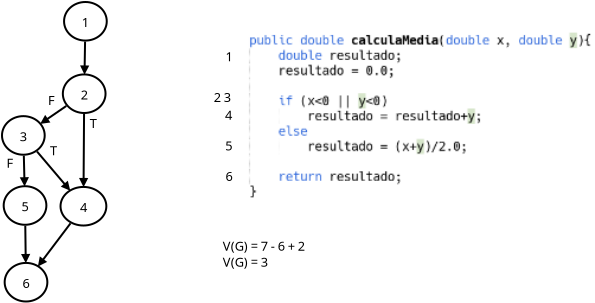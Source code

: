 <?xml version="1.0" encoding="UTF-8"?>
<dia:diagram xmlns:dia="http://www.lysator.liu.se/~alla/dia/">
  <dia:layer name="Fondo" visible="true" connectable="true" active="true">
    <dia:object type="Flowchart - Ellipse" version="0" id="O0">
      <dia:attribute name="obj_pos">
        <dia:point val="4.705,3.245"/>
      </dia:attribute>
      <dia:attribute name="obj_bb">
        <dia:rectangle val="4.655,3.195;6.89,5.224"/>
      </dia:attribute>
      <dia:attribute name="elem_corner">
        <dia:point val="4.705,3.245"/>
      </dia:attribute>
      <dia:attribute name="elem_width">
        <dia:real val="2.135"/>
      </dia:attribute>
      <dia:attribute name="elem_height">
        <dia:real val="1.929"/>
      </dia:attribute>
      <dia:attribute name="show_background">
        <dia:boolean val="true"/>
      </dia:attribute>
      <dia:attribute name="padding">
        <dia:real val="0.354"/>
      </dia:attribute>
      <dia:attribute name="text">
        <dia:composite type="text">
          <dia:attribute name="string">
            <dia:string>#1#</dia:string>
          </dia:attribute>
          <dia:attribute name="font">
            <dia:font family="sans" style="0" name="Helvetica"/>
          </dia:attribute>
          <dia:attribute name="height">
            <dia:real val="0.8"/>
          </dia:attribute>
          <dia:attribute name="pos">
            <dia:point val="5.773,4.404"/>
          </dia:attribute>
          <dia:attribute name="color">
            <dia:color val="#000000ff"/>
          </dia:attribute>
          <dia:attribute name="alignment">
            <dia:enum val="1"/>
          </dia:attribute>
        </dia:composite>
      </dia:attribute>
    </dia:object>
    <dia:object type="Standard - Image" version="0" id="O1">
      <dia:attribute name="obj_pos">
        <dia:point val="13.535,4.6"/>
      </dia:attribute>
      <dia:attribute name="obj_bb">
        <dia:rectangle val="13.535,4.6;31.25,13.25"/>
      </dia:attribute>
      <dia:attribute name="elem_corner">
        <dia:point val="13.535,4.6"/>
      </dia:attribute>
      <dia:attribute name="elem_width">
        <dia:real val="17.715"/>
      </dia:attribute>
      <dia:attribute name="elem_height">
        <dia:real val="8.65"/>
      </dia:attribute>
      <dia:attribute name="draw_border">
        <dia:boolean val="false"/>
      </dia:attribute>
      <dia:attribute name="keep_aspect">
        <dia:boolean val="true"/>
      </dia:attribute>
      <dia:attribute name="file">
        <dia:string>##</dia:string>
      </dia:attribute>
      <dia:attribute name="inline_data">
        <dia:boolean val="true"/>
      </dia:attribute>
      <dia:attribute name="pixbuf">
        <dia:composite type="pixbuf">
          <dia:attribute name="data">
            <dia:data>iVBORw0KGgoAAAANSUhEUgAAASsAAACSCAYAAAAdFuy9AAAABHNCSVQICAgIfAhkiAAAIABJREFU
eJztnXd4VMXXgN/d9N4ghJJCCUg19BJKIPSO0jGCiIJY+Yn0qiJBkfYhoBQpSlVAEBAVIoj0XoQA
gQRCEtJ72TbfHysX1k2WIiSg8z5PHti5szPn3r333DNnzsxRCSEEEolE8pSjLmkBJBKJ5EGQykoi
kTwTWJe0ABKJ5N9Fas5tEjNvmpXbWTtQsXTNR25XWlYSieSp4caNGzRr1gwvLy8MBoPJsceurNbs
SWdtRIZZ+emoPKatSaTV6Otk5enNjk9Zncj2w1mPTY4z1/IZs+z2I3332OU8Pv8u2aw8Kl7DtDWJ
dJgQQ2qW7p+K+MDk5uaiUqmUv+vXrz9yW2PGjFHamTFjxn3rR0ZGEhISwuLFiwEYOnQoISEhxMTE
PFB/ixcvRqVSkZeXB0BKSgoqlYply5Y9sMy//PILs2fPLvL4ql/Smbs55YHbu5fvD2Sy8ud0s/IL
MflMW5NI6w+iycw1v19LmgKtgZ7TbzzSd5MydHSbYv7dfI2BaWsSGRQey1c7U/+piBYZP348K1as
MCtfsGABLVq04Pjx46hUKpNjxWZZBVV2YFqYN16uhY88J/QvRaeGzsUlziNRuawt08K8CShjU6z9
2tvbExMTw/z58/9xWxMmTODYsWMPXD8rK4t9+/axatUqUlJSWLlyJfv27SM3N/eR+ndycmLu3Lk0
bdr0gern5eUxZMgQhgwZ8kj9PSo1/e2ZFuaNt8d/x1Nib6tmWpg3rYOcnnhfI0eOZMmSJWblycnJ
hIaGUrFixYdTVnq9oMOEGGZuSOalWbEMmX2LtGzjW2bSykT2nMpW6g4Kj1X+fzm2gNfnxfHihzdN
6hTFuOW36T71JjuPmta9eMPYzsDwWF6fF8f1BE2RbQgBxy/nMSg8llfn3OKPC3cfplspWt5aGM/A
8FgGf3aLm0laANbuzWDNr3ffqj2n3X3b3E7X8+7iePp8fJOVP6fd9xz2n8thYHgsL4XHMmNtErkF
Bov1b9++Te/evXF2dqZ8+fJ8/fXXAKxevZqqVatia2tLQEAAmzZtQq1W4+fnh5eXl1k7BoOBxYsX
4+fnh7OzM926dQNg4cKFihUWGxuLWq3m6NGjuLu7U758ebN29Ho9L7/8MmXLlsXBwYHmzZtz5coV
5Xh8fDwRERF4eHhgZWUFwKlTp2jTpg329vbUqlWL/fv3A3D06FH8/PwoW7Ys+/btU9r48ccfcXBw
YNSoURw6dEgpz8vLo127dri7u+Pi4sLAgQPJyjJa2efPn0ej0eDh4aHUFwJ+OZFNvxk3eX1eHH/e
KFCORcYW8Nq8OAbOjOWNBXGKVTRzfTK7jt213Pt/ctenEn1bw/D5cfT+6KZJnaL4/kAmg8JjeWlW
LP/3QyoabdG/dXx8PO7u7ool+tFHH/HWW2/dt4/CSMvWM3x+HIPCY1m609Qa/HRjMv0/iWVQeCzb
DmUihOBmkpbX5sYpdV748CanoowWrkYrmLYmkQEzYxm77DY5eZbv19hkLe8ujuelWbG8NjeO+FSt
xfoDu7/KzZi7OmHMW1OI+Pl35bOvry/29vbExcWZfC8/Px97e/tC23wgy6q0mxXfjK3AS6Fu/O/L
BO4XmnXySj6L3y7L/Dd8mLM5FYPBcv3wV8vQo6mLSZneIBi77DZvdfdk7bgK/N+bPtjbFi2uTi+Y
tiaJMX1LsXRUOU5ezVeO/d/WVOoF2rN2XAXCQt34eG0S94suO3A+h2kvefPlO2VZ/WuGxXOIT9Uy
Y10SX79fnm/GVUCthh8OWr7pX3jhBX788UcmTJjA559/zokTJwDjmP3VV1/l+++/x8fHh7CwMDSa
opX09evXefvtt6lRowbr16+ncuXKlk+sCPR6PVeuXOHDDz/k66+/Jjo6mjfffFM5Xrt2bWbMmEHX
rl1RqVQIIQgLCyMpKYmtW7fi6elJly5dyM3NZcSIESQnJ7NgwQITpdSsWTN+/PFHs74LCgrw8fFh
yZIlzJgxg40bN3L48GEArly5QvPmzRUFCZCapWPy6kTmjyzLknfKci3+7vUZt/w2fVq6snZ8BVrW
dmT6Nw/yW+fyfyPLsmCkDwu2Wr5frydoWP9bBl+PLs/qD8pz/HIex6/kF1m/bNmyHDhwgCFDhnDo
0CE2bdrEwoULLQtUBGv3ZlClnC3fjquAu/PdZ+H0tTzORRewdlx5Zg0rw+zvUsjXWD7p1Gw9fVu6
sm58BQRGBWyJ8Stu07WxC9+MrcCEAaUYuTABg4ULO3RkGB9P/AwhBDnZuZw8dobW7VuY1GnUqBHf
ffcdYHQP7N+/n/3791O/fv1C23wgG7dRNQcAavnbc+56IgVayxeiU0NnrKxUVChtQylXK+JSdFQo
/XBDp4s3CvBwtqJOJaOWtbNRU9azaGWl0QnSc/TUCrBDrVIxpJ072/7ygUXGFvBeL6NVElrXiY/X
Jd/X8gmt64yHi/EBaVrdgchYDdX97Aqte+B8Hk52Vqz7y1en1QmTt31hXLlyhTfffJMJEyYA0Ldv
XwCqVKnCu+++S25uLlqtloKCAm7dukXFihULbWf+/Pno9XqWLVtGhQoV6NKli8V+i0KtVlO3bl0+
+OADdDod+fn5lCpVSjkeHBzMhAkTmDVrFmvXriU+Pp4LFy5gb29P//790el05OTksHfvXk6dOsXQ
oUPp3bs3ly5dYsqUKQB4enrSuHFjs75tbGyIjY3ltddeQwiBXq/n/PnztGvXjps3b1KpUiWT+onp
ehxs1Xi7W6FWqWgT5KQ8nGnZBhoGGu/XdvWcmbclFa3e8v3apbELtjYqynnZUKGUDTeTtPiXsS20
7taDWZR2s2btXuNv7eNhxbnr+TSr4Vhk+7Vq1cLPz4+QkBCOHz9uURZL7D2Tw7rx5RWZv/tLwayP
yOTlUDfUahXlvayp6GNLQpoOaytVkW2VcrWihr/x2Wpdx5EDFywP62OTdEQnaFn5czoanSA+WUt6
th5Pl8JVyPP1avH20A/IzMjkx827qd8oyKxOmTJlFOv9jz/+YPXq1Tg6OuLkVPgw9IGU1Z1zvjOE
/LtC1esF9xbZWN+9SFZq0N3HsioMnR7UVvevdwfVX32p/+r6nhcxBnH3s0qlQq3C+Fa457fUGwT3
imlzzw9tbaWyeMNrdAJPVytqVzQqs9oV7fBwtiy8EMLE3FWr1Wg0GoYOHUr16tX58MMP2bVrF198
8YViyd4Zw99r2d6xumxsbEzq/L2vwrh3tuXAgQMsXryYd955h65duzJ16lRycnKU4/379yckJARv
b28AxWHepUsXE//TnSGmra0tKpUKW1vTh/6OfPf2PXDgQH7//XfmzJlDpUqVePHFF5XjHh4eXLx4
8W9tgFp99+ezUqvgrztQCIFafbdeYeevNwiTe9j8fi30cgGQrxH4e9uY/NZlHsCvlZGRgZ2dHenp
5s78B8VafedcjXLeQasXWP91DiqVCltrFXqDMFFWxpfA3ZO+9zaxslJxv0dUCAiqYq88X/UDy+Ls
UPQ9Xqq0F63bt+TypWv8siuCdz4YblYnIyOD0qVLA9C9e3e6d+9Oly5dOH78OA0aNDCr/0DDwD9v
GB+I6NtafEvbYGerwtlBRcxt47j1h8NZJj/+b2dzMBgEqVk6EjP0lPe6a1U52qlIyTCfXXF3Viu+
JICq5W1JStcpZQaDIMvCuNraWoWTvZqoeC1CwI4jd4dh/t42HDhvfHOcvZ5PaXdrnO2t8HBWcyGm
ACEEh/7MMzmHAxdyyMk3kJ1n4PiVfKqVv/vQuTtbEZt0dzawbmU7UrP01Aqwp36gA3Ur2+N+H2V1
x0+1fft2jhw5wrJlyzAYDGg0Gvz9/Slfvjx79+4F7j7gAQEBAOzdu5fIyEjy8/N56aWXUKlUzJ49
m9OnT7N27VoAypUrB8D27dtZtGiRyQN75831448/cv78eRISEtBqtahUKho1agQYZwHvVXxubm4m
SqlixYqUK1eO+Ph4WrVqRfPmzUlNTSUwMJCKFSsqQ7k7Zv697dja2irnkJqaSm5uLnZ2dtSrV4/4
+Hh0Oh3qvzRO1apV2b9/v4n8ni5W5BUI0rINiq/yDq6OVlyIMVq1p6Pyec7XDltrNS4OKqLijPfS
zmPZJi/Xvaez0ekFadl6YpN1+N4zCnC2V5GYfvd+bf28IzGJWmpXNP7WQZXt7/ti2r59Ozqdjp07
d/LOO+9QUHDX6r59+zYLFy68r2sFoNFzDmzaZ7Sm7vXJdqjvzPbDWRiEICVTx5VbGsp62uDhrOZ2
ug69QZBbYPr8pGXpiUsxXo9jkXn43zNp5O1mRUqm6TNays0KtQrqBzpQr4o9ni5W2FoXbbmpVCqm
ho9j0ZylaDVa6jZ83qzOuXPn6Ny5s0lZ6dKli1ToD2RZ/XIym33ncohP0bHwTR/UKhWdGrgweXUi
56ILqFTWBpt7WirnacPor25zM1nLwBA3kzdX50YujFuRSOWyNsx4pYxS3qyGI//7MoFrCRpeCnWn
bmV7RvcuxaglCVQoZUN2voFRL3hS079w55uNlYpXOngweWUipd2tcHOy4s7bdlgnD8LXJ/Pb2Vyi
b2v4eLA3KhXUqWTP4h/TeGdxAhVKWeNgd1fO6n72jF9xm/RsA42q2WN3j7+sZ1PjuVcpa8uoF72o
4W9PnxauhH0aS4VSNqRk6hnY2o0ODYqe3dywYQODBg2id+/e2Nvb8/7772Nvb8/w4cOVGbcBAwZw
8eJFMjKMQ4569epRu3Zthg8fjsFg4NSpUzRt2pQRI0awYsUK5s+fT61atRg4cCBdu3alVq1ajBkz
ho4dO5r4fFxdXfnggw/44osvqF27NoMHD2b27NnUrVuXIUOGUKlSJWrVqsXt20WHfqjVav7v//6P
CRMm0LRpU+zs7AgMDGT8+PHMmzePIUOG0L59e9q0aWMy9LG2tqZv375s3LiRDRs2MHPmTKZOncpL
L71EaGgojRo1wtraWum7Zs2aJCcnk5mZiZubGwCl3awZ0MaNt7+Ix8PZSnnbA4x6wYsFW1NZF5FB
fKqOhW+WRaWCNkHOjFtxm6h4Df5lbEwetMBydnyw9DZxKTpebO5icqxLYxcmrLhN5XK2TAsrTZPq
jhy+lMeQz27h42lNQqqO8f1LUbti4fdlVFQUffr0ITo6Gh8fH4YOHUpYWBgbN24E4Pfff+fdd9+l
evXqhIaGFnm9Afq3cuPtLxI4eDEXD2crxcpqX9+ZbYezGD4vnnytga6NnXGwU6FWqXm+kj1hs4yy
ujrdvYedHdRM/yYJW2sVmbkG5nbzUY51aODMxv2ZvLsonsbVHRnY2o0pg0rz2XfJuDpaIQxgZ6ti
7ggfMxnvpYxPaWKu32TYmy+bWfzZ2dlERUWZWVC2trakphYRNiEsoNMZRPvx0SIyNt9SNYnkiTJ+
/Hixf//+khbjiTF//nxx+PDhkhbjsZGSnSAuxh0TF+OOiXIVfMSO/ZvExbhj4lrieaXOypUrxdtv
v2323a+//lqUKVNGvPnmm8JgMJgckxHskqeeqVOncubMmZIW44lw9uxZfvjhB2X4/W/h3KkLvP/G
BGrWqU7Fyv5mxw0GA+Hh4WblL7/8MleuXOHjjz82O6YSoujBshCCs9cLCCxvi6Od1GsSyePm8uXL
lClTRhni/htIzbnN6T+PEn8rgZp1qmPv8NeM/j9cG2hRWaWkpBQaiCiRSCTFjUVz6VGXVDwqQgh+
O2OchXuU7x65lEt2ITOGZ6/n89uZHA79mftAsy4lyaFDh9i6dSu7d+82k1UIQVJS0kO3KYRgx44d
ZGZaDvyTSJ5mLCqr/PyiI3OfBELA6KW3SUh7+EXCBgGzNqZwK8V8GUBqlp4TV/L4aG0ST7eqMk5l
R0REMGzYMDNllZqaSv/+/R+6TSEEgwYN4uZN8207JJJnBYvK6u9bNDyrhNRxol39p3uR9B169uxZ
pEISQjz1lqFE8qSwGGdV1ILCx4kQ8OqcWzjaq9H/LVb047VJXLxRgKerFVm5Bha/XRa9AdqPj+Gn
T/xwdbRiw74MbiZpGfWC0bf2ybpkynpZc+5aPnOG+1DNt/AlMgC303S8/UU8ft42JGXoaVHLkWGd
PIqsDzBgwAC8vLy4evUqarVaWVYydepUNm/eTM2aNYmMjGTXrl34+Pgwf/58VqxYwXPPPUdkZCTH
jh3DxsaGatWqsW7dOurVq8eZM2d49913+e2334rsd9y4cURHR3Px4kWGDBmCr68vH330EZmZmbRo
0YJq1aoRGxtL5cqVWbNmDUIIQkJCsLe3R6vVmgzp33rrLQ4ePIiPjw+pqans2bNHCRTdsWMHW7du
ZcmSJSaxWRJJSWNRWdnZFf2gPy6+P5CJb2kbpr/sTVK6jk6TjDsfXIjJ58y1fDZMqIBareKdRfHs
PJZNh/tYSD2budAr2JWTV/N4Z3ECuz72Q60uPNJ29a/p9GjmwsDWbuj0MPTzW/QLccXFwjICME48
/PTTT4Bx2cmRI0fYuHEjZ8+excbGhvDwcBYvXsz06dOZMWMGx48fx8/Pj/z8fKytH23LkfDwcJKT
k+nbty8rV65Uyp2dnTl+/Dg2Njbk5uYqC5mXLFmCt7c3mzZtIjU1VYloP336ND/99BORkZFYWVnR
qVMn1qxZw4gRIwDYs2cPu3btIicnB1dX10eSVSJ5Elh8copaUPg4OX4lj+AaxoWndxYOA1y5pSGg
jI2iaGoF2BNtYYuYO1StYFwW4/tXJHmBVphEpt/L4Ut5VPKx5UJ0IgDJmXquJ2ipU9GysmrXrp3y
fwcHBw4fPkxGRgZhYWEAJCQkKMphzJgx9OrViw4dOtCxY0datmx533N4GNLT0xk+fDgXLlzAYDAo
W6v89ttvBAcHA8aI9TsvnkuXLhEQEKBYTU2aNOHSpUtKe3PmzGHOnDmPVUaJ5HFQ4paVq6Ma7V/D
v3tdZNZWKnT3DAs1OoGVsjDzrt/m7ztA3BlK3lmYabauV6CsgLVWq/hocGmLW88Uxt9jYqysrGjY
sCHr1683qzt69GhGjx7Nb7/9xoABA1i/fj0tWrRQtlmBu4uCH4XRo0fTpk0bNm3ahMFgwMfHuATC
3d0drdY42XCvr8va2hqd7u4ERn5+vrIIWiJ5mrH4lBaHz6JzQxd2HDZuunfvLGC9Kvaci85HqzM+
ZIcv5lIrwA5HO+OWvFm5Rs3225kck/YOXjT6Zk5ezaOmvx12NkbN5OqoRqMV6O9RiJ0bOfPRt8nK
/kUxt+9vuRVG165dOXTokBIaoNPpuHr1KkII/vjjD8V/FBwcTHx8vFEeV1euXr0KYLZlr4eHB/n5
+SZKBYw7K0RFRZk52e8M13766SdlXdXLL7+srD9LSkpSFGLjxo05e/asslvDzz//bBI9vWPHDpo2
bVrsM8ESyf0o8dCF5yvZ83xlO3pMvcHSXWk4/jVkK+dlw/h+pek/M5ae024QWteJkDpOqNUqFr1d
lmFz4xi5MJ56gaaTABqtoO/HN/nu9ywWvlVWWUDp523DoFB3ek2/wcj/M+5O2K+VK76lren9cSz9
P4llbcSjxSEFBASwZcsW2rVrR2BgIO3ateP27dsIIfjyyy+pVasWNWrUoEqVKrzwwgsArFq1iilT
ptCkSRNld887VK1alffff5/AwEBat26tlDs5OdGkSRMCAgLo1KkTAJ999hnLli2jRo0aHDlyhCFD
hnDq1CmaNWtGp06dqFy5Mu+9954S3Ovr68uqVauoU6cOVapUoXfv3vTs2VPp48aNGxw7dowDBw48
0rWQSJ4UFiPYk5KSlP1mJP8devfuzYwZM6hWrVpJiyKRKFj0WcmhwH8LIQRLly7F19dXKirJU4dF
y+rPP/+kRo0axSmPpAQRQnDjxg38/c1XyUskJY1FZaXX62VgoEQieSoocQd7cTBu3DhCQkLo27ev
2RIig8HAyZMnH7pNg8FA165d/1HCUYlE8uA8VbsuPCkGDhxInz59TNJC3eH69et88MEHD92mEIID
Bw4U2zVKS0ujR48eNG/enAYNGhAREXHf78ycOZO6devSoEEDPv3003/NWk/Jf5OnwsF++PBhAgIC
uHr1Kunp6TRu3JjSpUuTm5vL0aNHyc7OplatWkrCBL1ez8GDB5XsGHfihPbs2UODBg1wd3cnIyOD
c+fO0bx5c+rUqWOSqeUOv/76K1euXFFy33l4eNCqVSv0ej0nT54kMTERJycnGjZsqETzx8bGcubM
GcqWLWsS75Sdnc2hQ4fQarXUq1dPCc58XGzcuJGMjAzmzZtHfHw8H3zwgcW0TjExMSxdupSIiAhs
bW2pXLkyL7744iPnFZRISpqnQlnNmDEDKysrPDw8lMjrbt260a9fP/Ly8mjZsiXDhg1j79691KhR
g+HDh3P16lVat27Nnj17+PXXX7GysuLNN99UFgdHR0czadIki4uDY2NjuXXrFnl5eURHRyuBk9nZ
2bz//vu0bt2as2fPEhUVxdmzZ8nNzSU4OJgePXoQFRVFdrYxmFWn09G1a1dcXV2pVKkSL7/8Mhcu
XKBMmTKF9qvX65VlMffi4uJSpI9w69atTJw4kd69e/PLL79w69YtNBqNWaqrO3z77be0a9eOXbt2
oVKpqFWrFteuXVOU1Z2syAcOHHjk9YoSSXFi8S4tzmGDn58fCxYsUPq9s5h2z549qFQqAgIC+Oqr
r5g3bx7btm3jxIkT+Pr6MnnyZFQq1SPJOmTIEK5evcrBgwd57733lHJXV1f27duntHtndiw8PJwe
PXqwYMEC0tLSqFChAmC06DIyMoiIiEClUpGYmMjKlSsZO3Zsof2eP3++0GSfZ86cKTJk4NatWwQE
BKDRaMjIyMDLy4vY2FizBKB3iI6Oxtvbm/j4eDIyMqhSpYrJfla2trZYW1sXmmdQInkaKfEtYu7Q
pEkT5f9qtZqLFy9y9OhRJRNxfn4+ISEhAOzcuZOePXui0Who27Ytc+fOfayyXL58mY4dO1KnTh08
PDyUIeSFCxcUGVxcXBSLJCYmBm9vb+XBr127Nrdu3Sqy/eeff/6hrVZbW1s0Gg0ODg44Ojqi1Wot
rt20s7NDq9Xi6+uLs7MzMTExJvVnzZr1UP1LJCWNRWXl6Fh0SuzHzd8fPE9PTzp37qysb7uXBg0a
cOLECSIjIxk2bBjbtm2jS5cuqNVqZT1dcnKyyXfUanWhm9cVZpVNmTKFpUuX0rZtW/Lz89myZQtg
XFaTkpICQEFBgfI9Nzc3k2FdXFycxQQAV69eZdiwYWblq1evxs/Pr9Dv1KxZk4MHDzJ37lzKli1L
RkYGZcuWLbKP+vXrs337doYPH469vT2LFi16pIkEieRp4amxrP5O9+7dmT17Nlu3biUwMJC4uDhs
bW1p0aIF4eHhtG3bFisrK1QqFa6urqjVaqpUqcK2bduwsrJi5syZJu2VK1eOvLw8Tp06haenpzJ8
sre359KlS5w6dQoPDw8CAgKoUaMG+/btw9vbmx07dmBjY4Ner2f48OH07NmTrl27cuXKFcXH1aZN
G8aMGcOvv/6Kh4cHP/30E8uXLy/y3KpUqWLRl1YYgwYN4uWXX2bXrl3MnDmTli1bKlmLARo1asQL
L7zAuHHjAOjXrx/Tp09XFj5nZmZStWpVpf7YsWPZvHkzJ0+exMXF5aFkkUhKBEvJCgsKCh4gpeE/
Z+jQoWLnzp1m5XFxcaJPnz6iWrVqIiwsTERFRQmDwSBmz54tmjRpIho2bCg2bNig1M/JyRGhoaGi
Y8eO4sSJE6Jfv34m7e3evVsEBgaK0NBQpUyv14vp06eLqlWriu7duwshhNBqtWLIkCEiKChIrF+/
Xnz88cdKEspNmzaJ2rVri4kTJ4rg4GARGRkphBDi6tWrolWrVqJOnTpi9+7dj/0aCSHEunXrRI0a
NcTQoUNFbm6uybGBAweKb775xqTszJkzIjg4WAQHB4v4+HiTY1999ZWwtbUVly5deiKySiSPGxnB
/h8lNzeXKlWqEBkZKS0ryTPBfyIoVGJKbm4uPXr04Ntvv5WKSvLMIBcy/wcRQpCWloanp2dJiyKR
PDAWlVVWVpZ880okkqcCi8PA4tiDXSKRSB6EEt+DXSKRSB4E6WCXSCTPBP+J/awkEsmzj1RWEonk
mUAqK4lE8kzwcKmIJRKJpISwqKxKciGzRCKR3ItUVhKJ5JlAKiuJRPJMICPYJRLJM4HFzfeuXr0q
FzIXI7fSosjXmmfh8XAqg6dT4cknJJL/ChaVlVzEXLzoDTq0eo1ZucGgLwFpJJKni6fGZzV1dSI/
HjFPT3U+Op9+n9zk9XlxnLl2/7ivhIQEOnXq9I/luXjxIrNnz2b58uUUFBQ80HdOnjzJ6NGjzcpT
U1Pp1q3bP5apKC5fvlykrHPmzGHRokVPrG+JpLh4apTV6D5etKvnZFa+NiKTWa/68NV75Xi+0v3l
CQ8Pp1evXv9IlszMTFq0aIFOpyMiIoIuXbr8o/aeJJmZmYSEhBQpa9++fZk2bRoajbnFJpE8S1hU
VsWV3Sbs01jajo1h9/G7/poTV/Jo9t51fjmZzYCZN2n23nV+P2fuz/k7u3fvNlNWDRo04OjRo4Ax
Dbu/v7+SoBSMm9Hl5eWxYcMGli9fzrp16+jfvz9qtZpp06Zx5MgRs6w4T4rW9buaKJZ+XYZw7PBJ
M1m3bNmiyNq5c+ciZa1QoQJBQUEkJiYWi/wSyZPCorLS64vHV7LknXL0DzFNXfV8JXt2f+JHw6r2
rB9fgd2f+NG0hmXleSfbTOnSpU3K16xZw9ChQykoKKBWrVps3rwZZ2dnwJg8tHv37vj7+3Px4kX6
9OnDjz/+SIcOHTh8+DDnzp2jatWqxMbGPsYzLpomLRryw6adABTkF5CTnUv9RkEAJCUlKbIeP35c
kTU0NNSirL1792blypXFIr9E8qSw6GAvKCgoMj3548TJXo2ttWlmYGthc4ScAAAe1klEQVQrFS6O
VlhZqXB2UOPieP+9ta5fv463t7dZefXq1XnrrbeoX78+b7/9NnXr1iU9PZ327dtTqVIl3nnnHZo0
aaJMKKSnp+Pq6orBYCA/Px8XFxfS0tLw9fV9PCdsgW4vdGL5otX0GdSTebMWMXBIHzIzM+narhG+
vr6Fyurs7GxR1ipVqrBnz54nLrtE8iT5Vy1kdnJyKtIZXq5cOW7cuEHNmjVRq9XY29sTGhrK9evX
2bFjBxcvXlSGTxUqVCAhIYHq1asTGBhIYmKikir+SdM4uAGpyamkpabz3dptNGvVWJH15s2bhcqa
mJhoUdbs7Gw5syt55rFoWRWnsnJ2UJOc+c+GnX5+fty+fdsshVh8fDwTJkzg2LFjNG3alJMnTxIQ
EMDMmTPR6XRs3LiR0aNHo9fr+fzzzxkwYADLli1jy5YtJCQkEB8fX2zJFays1HR5oSOffTSfipX9
8a/oi729PTNnzsRgMLB+/XpGjx6NRqNh3rx5DBgwgEWLFrFjx44iZT18+DDt27cvFvklkifFU7NT
aFBle77Zk87//ZDC5VsPFirwd1QqFb6+vpw7d04pE0Lw1ltv8frrr1OtWjU2b97M4MGDFX+ctbU1
AwcOZP/+/Xz//ffodDo6dOjAqVOn6N27N507d6Z79+6P5RwflJatm7Flw49M/mQMKtXd4bFarVZk
3b59uyLrtWvXipTVYDCwYcOGxxLOIZGUJBYtq3vTkz9p6lS0Y9MkXwq0Bjyc71pF014qjbvzg+8F
/8orr7BmzRqCgoxOaSEE8+bNo1y5cgCEhITwzTffFJrA1cfHBx8fHwAuXbpESkoKNjY2lClTvNHj
bu6uuLg6U/W5ykXWKV26tDKRcPr0aZKTkwuV9fjx49ja2uLkZB4WIpE8S1hUVsUZZ6VSqfBytQJM
FYiXq0URzQgLC2PWrFnKZ7VabeYYfxBHuZOTU4k84KeOn2Xt1xtp2ykEW7sHm9xwdHTEz8+v0GNX
r15l27ZtxfrikUieBE+NsnpcWFtbM3HixBLpu2zZsoX6hhwcHBgwYMADtREXG0+9RkH0GdTTZAj4
qAwcOPAftyGRPA1YTHIaExODv7//ExWgoKBA7u4gKRGSs+JIzo4zK3e0dcHPq1oJSCSxRImHLhRX
ZPiTRK/Xk56eTnp6eqGBtAaDAYPB8NDtCiHIyjJfL/msotFolOtU2PV41CDk/Px8JSBY8u/ForKS
fo4HIyEhgWnTptGkSRMuXbpkckwIQWhoKL///vtDt5uTk0OHDh0el5glzp9//sm0adOoWLEi6enp
JscMBgPNmzd/pHbnz5/P5MmTH4eIkqeYEl/I/G9QiOXLl2fevHnUr1+/0OPXr19Hq9UWs1RPH0FB
QcybN6/QVQZCiGJb0iR5NilxZfU4nMj348aNGzRs2JBRo0bRtm1batasSXp6OikpKfTq1YsWLVrQ
sGFDVq9eDYBWq2XAgAEEBwcTHBzMK6+8AkBkZKSJA71MmTKcPn26yH7PnDlD69atSUhI4P333yck
JITvvvsOgHfffZfmzZvTsmVLWrVqRVJSEgAHDx6kfv36tGnThk8//VRpKz4+nnbt2tGiRQuCgoLY
vHnzY79OERERTJw4kQEDBtCiRQv69u0LGLe+adWqFa1ataJZs2aK9Xjp0iVCQ0Np3bo1TZo0ISIi
AoC5c+fy8ccfK+0GBARY7Hfu3Lm0adOGxMREQkJCCAkJURRXx44dadmyJc2bN+fll18mOzsbIQQL
Fy7k+eefJzQ0lN9++01pa9++fTRu3JjmzZvTuHFjkwXcWq0Wd3d3E6vulb4jibpyXfn8xsujOHbo
7sLx1atX88cffzzklZQ8EYQFsrOzLR1+LOh0uifeR0xMjLCxsRGbN28WQgiRlpYm8vPzxYcffije
fPNNodfrRW5urqhZs6bIz88X6enpIiAgQOj1eiGEEHFxcUIIIS5duiTatWuntOvt7S1OnTqlfB44
cKA4f/68Sd8Gg0H4+/uLX375xaT88uXLyv+3bdsm+vXrJ4QQok2bNmLdunXCYDCIoUOHiqZNmwoh
hJg6daro37+/MBgM4siRI6Jy5crCYDAUec5jx44VgwcPNvmbPXu2xeu0d+9e4eLiIq5evSqEECI5
OVkIIURgYKDYunWrEEKIkydPiooVKwqdTicmTpwoXnvtNeX7d+6XOXPmiI8++kgp9/f3N+mnatWq
IiUlxaRMp9OJChUqmMkUHR2t/L9jx45i5cqV4tatW8LOzk7ExsYKvV4v6tatK95//30hhBCVKlUS
W7ZsEUIIsXTpUtG+fXvlOmk0GuHm5ibS0tKEEEIkZd4Si1fPFa3aNhd/3joqDl34VVSqEiBiki8p
fZYvX1689NJLFq+bpHgo8dCF4hoG+vr6KlvHuLu7A7Bhwwbatm3LhAkTAOPM5OnTp6lduzbZ2dmM
HDmS4cOHP5GtnbVaLU2aNOHcuXPodDrF+jh//jx9+vRBpVIxffp0xbrZvXs3K1asQKVS0ahRI9Rq
NcnJyWY7TNwhPDz8keQKDQ2lcmVjMKqXlxcAcXFx/P777xw6dIi8vDxu3rxJeno69erVY+TIkQQG
BhIWFlakLI+KwWDgyJEjtG7dmvj4eLRaLS1atCAuLg5HR0fKlSuHSqWie/fuypY/KSkptGjRAoCu
XbvyxhtvcPHiRerVqwcYf+M7gb+LVsyjdlBNRg0fT25OLls2bKdF62YmMsih6dODRWVVWJT340YI
USxDwcICPHU6HW+99RbW1sbLMGLECHx8fLCzsyMqKoqYmBhmzJjB5cuXOXnypCLvnX//iR8qNDSU
7du3U6lSJSIjIwkLCwPAxsam0PqFXSdhYSZ11apVpKWlmZT5+/vfd2PC8uXLm5Wp1WpGjhypvFhG
jRqFu7s7vXr1omXLlly4cIFmzZoxfPhwxo4dayKbXq9/5Fm+iIgIwsPDOXToELa2towcORKDwfDQ
92RAQAAJCQlotVqqVKnC2bNncXNzI8+QQXp+Ii3aNONaVAx7d+9n4sfmO71Kng4smjUPup3vP8HS
A/c4KUwh9urVi+XLl+Pn50dAQADW1tbY29uj0+mws7Ojdu3aTJkyhYSEBMD4IF+9ehWdTsft27fN
pssDAgI4e/asWT9OTk5mIQgajYbAwEA8PDxYsWIFmZmZANSsWZOtW7cihDCxjkJDQ/nkk08QQnDy
5Em0Wq1FS6Z8+fIEBASY/D3qsqFSpUoRGRlJQEAA/v7+pKamYmVlRVxcHF5eXrRq1YpPPvmECxcu
AMbg2L179yKEYOfOnWa/saurKzExMSZlarUarVZrEtKQlZWFp6cnZcqUwc3NjZMnT5Kfn0/ZsmXJ
zc0lISEBg8HArl27lO94enpy4MABwGiNNmvWDAcHB9zd3XF3d0elUuHm5oa7uzs2NjaoVCrGTHmX
mVPmoFKrqVYj0ESu8PBw1q9f/0jXTfJ4sWhZ5eTkPPGtRR7lTfm4GDVqFK+88gotWrTA0dERlUrF
zz//TFZWFqGhoXh6epKdnc17770HgLOzM8HBwdSvX59q1aopw4k7jBgxgpYtW/L111/zv//9j44d
O6JSqZg8eTITJ05k8eLFjBw5kp49exIWFkZoaCilS5emevXqJCcnk5+fz5gxYxg1ahRLly4lKChI
sWZGjBhB//79adu2LYmJiXz44YcWLdK2bds+tuu0du1a3n//fT799FOEEJQpU4YNGzawfv161q1b
h4eHB8nJyXz11VcANGvWjKlTp9K2bVtq166Nq6urSXtDhw5l0KBBBAYG8sMPPwDGl8mAAQMICgqi
XLlyLF++nDZt2vDFF18QEhKCra0toaGhxMfHU6ZMGSZNmkTnzp0pVaqUyS4TCxcuZNKkScyfP5+U
lBR27typXCe1Ws0bb7xhFoRcxqc00ddiePeDN8yu6caNG7G2tqZ///6P7XpKHg0ZwS75z3Ingl2j
0dCqbmc27PgavwBfkwj2rKwsevXqxa+//lrC0kpkBLvkP83xI6d4I2wU7bq0wS/AdIG7Xq/n3Xff
ZdiwYSUkneReLFpWV65cITAwsKjDj4X8/PxncsG05NknOSuO63GRZGfl4F2mNFbWRnfEHctKo9Fw
7do1qlWrViyTQBLLWFRWWVlZcjtciUTyVFDiDvaiSMvSs+u4MXamSyNn3JxKxgkvkUieDko8dKEo
1GpwcVDz84lsUv7h3uwSieTZp8Qd7AB6gyAn30B2ngG93jgqdXOyolsTF8qXMg+SFEKQm28gK89A
XoGBewey+Zq/yjUPvyWLRCJ5enkq9mB/Z1EC+RoDZdytOXOtgA0TK+DsUHTfX+1MZ+/pbGoG2HHu
egFrx1XAxlrFLyezmb8lhcbPOXLsch4zhnhTu6J03ksk/wYsKqvi2IN8z6kcnB3ULBjpg1oFk1cl
cfJqHi1rF933d79nsmZMeXw8rdHoBNZWKjQ6wbwtKcwZ7kO1CnbcTNQS9tktfg33x9pKzuRIJM86
FpVVcQRr7jubw7U4De8tNi5puZ2uo1JZG4vK6u0eHoxemsBzvnY0qe5A27rO6HSCjBwDC7amolaB
Ti/IzjOQrxE4O0hlJZE865T4rgsOdmr6tnKlT0u3Qo9bqcHwt+iK7k1d6d7UlTPX8pm+Jgk3Rytq
BthhrVYxd4SPWSp6iUTy7FPim+8NbO3Kut8ySc3SU6AxkJ6tJzXr7uxf5bK2HL6YR4HWgN4gEEJw
4EIOeQUGqlawpWJZG7LzDdjZqCjrZc0vJ7LJ1xjILTDwy8nsJy6/RCIpHiwGhWo0GmxtHyx33T/h
aGQe8zankJqtp6afHeP7l6KUm9Hoy803MHxBPDeTtHzQ24vOjZz5bFMKf/yZixDQp4Urg9q4oVar
yM03MPs747FSrlb0a+VG96YyqFUi+TdgUVmlp6crG9VJJBJJSfJUxFlJJBLJ/bDoYE9NTTXbs+lx
Uxy7kUqKD62uAK1eY1auVlthb+NYAhJJ/i1YHAb+m7Y1lhQPMsux5ElhcRhYHLnu/g37WUVGRhIU
FERQUBBRUVFmxzMzM7l9+/ZDt5ubm8vgwYMfh4gPxauvvvpE23/99deJizNXaBKJJUrcZ/UoadWf
Nvz8/Fi5ciXlypUzu2ZCCOrWrcu5c+ceul2DwcCVK1cel5gPxNixY2nSpMkT7aN169ZMnDix0GO5
ubl4enoSHR3N+fPnqV+/Pp07d6Z+/foMGzbsvvfL0aNHqVu3Lu3bt6du3brK3vaSZ58SV1bFYVll
ZWWxceNG4uPjWbJkCWvXrlWsxgsXLvDll1+ydu1a5cYWQnDx4kWWLVvGsmXLlESmqampJslFv/rq
K5KSknBwcCAoKAgPDw+TfmNjY5k/fz5paWls3ryZefPmcerUKcC4seG3337LokWL2Ldvn/IdnU7H
1q1bWbJkiUkyTiEER48e5YsvvuD77783S1bxONBoNKxYsYJ27dqZlH/55ZdkZGQAkJSUxJdffqlk
rNHr9SxevBidTqfU/37dNpOMNod+P8qVyLsW54svvsixY8dMvnOHw4cP06pVK/z9/fH29mbHjh3s
3LmT48ePc/DgQbZt22bxHIYNG8bo0aOZPn06gwcP5n//+9/DXwjJU0mJbxFTHJZVWloa48eP58UX
X0QIwZYtW8jKyuLw4cO0adOGrKws9u3bx9ChQwHj27158+bEx8cTHx/PZ599Bhgf1CVLlijtTp48
mVu3bhXZr7W1NW5ubqjVapycnHB3d1eWME2dOpXTp0+j1+v53//+x+7duwH45JNPmDVrFjqdjh49
eiht7du3j44dOyrKYfjw4RbPOTY2lujoaJO/+w1Fc3JycHBwMMugfOnSJWbOnIlGoyEsLAw/Pz/F
l2kwGBg/fryJ4rl4PpIfNu1Qjs+aNhevUneTOtja2lKnTh0lC80dCgoKeOONN/jqq69QqVR4e3sr
EzwqlQonJ6f7uibi4uKoV68eb731Fn369GHNmjWK4jx37hxubm5KRmnJM4alDKiXLl2ydPixkJeX
98T7iImJEc7OzkKj0ZiUd+/eXezevVvk5eWJvLw80aJFCxETEyPS09NFxYoVRU5OjknG6MeZkVmv
14vMzEyRlpYmDh48KOrXry+EMGYrvn79uhBCiB07digZmXv37i02btwohBBCq9UKLy8vJWN0YTRo
0EC4ubmZ/L3wwgsWr9ORI0dE9+7dCz0WEhIiXnvtNdGjRw9hMBiETqcTaWlpIjExUbi6uor4+HiR
lpYm4lKixbrtK4SHp7s4f/Ow+PaHZSK4VWOTLMdCCDFt2jTx8ccfm5Tt3LlT1KhRw+y8DAaD2L9/
v3juuefum8Hb2dlZnD17VlSqVEkkJCQIa2trkZWVJYQQIioqSlSsWFHExsZabEPydGIxdKGohJuP
k+KaCfTz8zM7n3PnzhEWFqbIkJ6eTkxMDM2aNaNfv37UrFkTV1dXpk2bdt/koA9Lv379iIqKIigo
iJycHGXIl5GRoWQUutd3dO3aNZo2bQoYLbZy5cpx69YtfH19zRsHjh079tAy5eXl4eDgUOixsWPH
0qdPH+Lj41GpVKSkpDBlyhQMBgP5+flMmjQJa2trer/Uneq1qqHT6UhPy+CHTTto16mNWXs2NjZm
Q9kFCxawatUqs62J4uPj6dWrF0eOHLnv7LRarcbLyws3NzfFxXDnO5UqVeLatWsPfD0kTxclvpC5
uJTVnazL91KhQgVWr15tNuwBmDlzJtOmTWP37t2MHDmSXr16YWtrq/jxNBqNmU/Pzs4OjcY8xgjM
fXN79uzhxo0bODs7ExERwSuvvAKAm5sbSUlJeHt7c/HiRaV+mTJlOHfuHBUqVECv15OUlESpUqWK
PN+ePXsSHR1tUtasWTMWLVpU5HcCAwMLdejr9XqmT5/OK6+8QlhYGN999x3e3t4sWbIErVbLxo0b
WbhwIfb29krownvjRvLzjr2cOXGe9ye+bdZmbGwszZs3Vz4fOXKErKwsGjRoYFLvzz//pH379kRE
RChp7S3h4uJCfHw8y5YtIzk5GX9/f5mQ5F+CRZ9VcWwRU1wb/BXGqFGj6NmzJz/++CO//vorH374
IWC0bpYsWcLBgweJjIzEzc24I4Sfnx8xMTF8//33rFy50sxB3K5dOz777DP++OMPEhMTAaMyrlWr
Fjt27ODgwYPEx8cDxoSpW7ZsYdeuXYwZM4bk5GSEELRv356xY8eyb98+xo0bp7Q9ePBg3n77bSIi
Ihg3bhy1a9cu0goC2Lp1K6dPnzb5s6SoADw8PIiKijJx7AMMHz6cNm3a8PnnnyOEYN26dfe9tj37
dGXR3GXUrlsTVzfz9ZnHjh2jc+fOyucFCxYwcuRIkzqxsbH07NmTyZMnk5OTw+HDh018hHPmzMHP
z4/c3FylrEePHnz66aekpaUxYsQI5s6dq7wQ//zzT1xcXEwyOEueHUp814XisKzs7e3N3thgTB//
+eefs3z5cpYsWUKlSpUAo5K+du0an332Gbdu3VIcwVZWVixatIjly5ej1+t56aWXcHZ2Vtp78cUX
8fT0ZNKkSSbDsPXr15Odnc3EiRP5448/AGNq823btrF161Y2bdpEgwYNyMnJYfbs2Xh6ejJnzhzW
rl1Lw4YNAejbty9Tpkxh1qxZaLVaNmzY8ESuU926dTl48KBSlp2dTVJSEpMmTcLGxoalS5eyatUq
UlNTAeNwLj093exesbO3Ra1S0aGr+RDwxIkTuLi4KOtOk5KSOH/+PAMGDDCpd/PmTcqVK8e6desY
N24c48aNM5k5bdSoEZ06dTLp+4svvqBevXp8/vnnhIWF0bVrV+WYl5cX9evXJyIi4h9cJUlJYTGC
XfLfIy0tjVdffdUkRONhuDMMzMnJpWVQR/449wv29nYmEewDBgwgLCxMsaxee+016tWrxxtvvPHY
zqMovvzyS6pVq0ZISMgT70vyeLGorIojAanBYCjRoaDEnJSUFLy8vB7pu8lZccwMn8narzeyYPln
1A6qAZgut0lJScHT07PYl1l98803HDp0iPnz5xfqw5Q83VhUVn/++Sc1atR4ogLodDp54/yLyNfm
UqDNNSu3UtvgbF/4brDFhVarLZYZbsmTwaKy+idvWIlEInmclLiDXSKRSB4E6WCXSCTPBCW+kFki
kUgeBKmsJBLJM4FUVhKJ5JmgxLeIkUgkkgfBorLKyckpLjkkEonEIjJ0QSKRPBNIZSWRSJ4JSnyL
GIlEInkQLCorJyen4pJDIpFILGJRWcktYCUSydOC9FlJJJJngmdSWQkBczcnExVX+H7nzzIfffQR
LVu2xNfX1yxNWXZ2NqNGjXroNg0GA+7u7ly4cOFxiSmRFDvPqINdsPd0LrkFz342578zefJkZs2a
Veix/Px8zpw5U8wSSSRPB0+Fg/29JQnsOJLFGwvi6DwphsMXjZu3nb2Wz0uzYuk2+QZf7UxDqxOc
vZ5Pxwk3uJ2m493FCXQYH8OWPzLRGwQvfniTSzeNUfeXbxXw+vw4ABLSdLwy+xa7j2fTa/oNBs6M
JSffwNq9GXyzN50RC+LoMjmGE5fvn+V4wIABrFmzhtDQUHx9ffn5558BOH78OPXr18ff35/p06cr
WW6ioqJo2rQpFStWVJKUAlSrVo2TJ08CcObMmftusxscHEyNGjX4448/8PHxITQ0FDCmz+rZsyeV
KlWiUaNG7N27FzBm05k9ezb+/v4MHDjQJLlFREQEzz33HAEBASxcuNAke3JKSgqRkZHFkilbInko
ij9VoTnvLo4XQ2bfTTyZlqUTSela0W7cdZFXYBBCCDFl1W2xcV+GEMKY9LLr5Bhx9trdBKk6vUG8
MP2GuHgjXwghRGRsvnht3i0hhBDxqVrR6O0o5fupWTqRrzGIb/eki04To4VGaxCnruaJoZ/fuq+s
/fv3F02aNFE+JyUlibi4OOHl5SVycnKEEEIMHjxYfPHFF0IIYyLUa9euCSGESElJUZJ0Vq1aVZw4
cUIIIcTp06dFq1atlDYPHjwoKlSoYJbsMykpSbRu3dqkTKvVKkk8b9++LTw9PYUQQvzyyy/i+eef
F0IIcfPmTWFlZSXOnz8v4uLihJubmygoKBBCCPH888+LLVu2KO0FBwcLQCYClTx1PDULmdvXu5sl
xt3Ziv3ncinlZs2OI1l8/3smjvZqzkc/ujyl3Kzo3cKYEsrD2Qo7G+P+390au2BjraJOJTtSMvWW
mlDo37//3XZLlWL79u2ULl2a1atXs2TJEpycnDhy5AhgzNX3wQcfEBERgZub232TdD4sarWa5cuX
06JFC9q3b6+s51yzZo2SLaZMmTI4OjoCcPDgQYKCgrC1tQWgQ4cOJtlsfvjhBy5dukS5cuUeq5wS
yT/F4ubnxZEw4g7e7qYPcV6BAUdbNbZ/KZUafnaU83rwvdr/5pvGxcGq0AQFzg5Gfa1WqYAHG/qU
L1/e5HN2djaOjo7KtWrYsKGSOHXDhg3s3r2b7du3M2zYMH7++WezZJ33DsMeljlz5nD69GnCw8Nx
cnKiQ4cOgNGpfkcelUqlnLtGozHZ897JyUlJqwXGdFVyK2vJ04jFpz83N1fJ7VbcVPez45dTOXRs
6IyNlQqDEOTm31EmKqytQKO7q1xUKrCxVpGebXzwj1y6v//pUfm70qtfvz6rVq1i4MCB2NraYjAY
yMrKQghBamoqXbt2pVu3bqSnp3PgwAEqV66MnZ0dycnJAPz6668m7Tk4OKDT6cwy/1hZWZGWloYQ
QpHh4MGDvPnmmwQHBxMZGakonpCQEPbs2QNAVlaW4kMLDAwkJiYGvV6PlZUVR48epVOnTkofN27c
4OTJk3Tr1u2xW4ESyT/hvpZVSVEv0IGa/nb0m3GToMoORN4s4IXmrrzY3BWVCno2dWXm+mSCKtvT
ob4zDas58EJzF2asS6a6n62JInvStGrVig4dOlC7dm2aN2/OyZMnGT58OK+99hp169albt26ODg4
cOHCBebPnw/A66+/zuuvv06jRo1MMgoD1KxZk9KlSzNo0CCqVaumZIq2t7cnNTWVPn36EBQUxKRJ
k5g4cSLdu3cnNDSU69ev07JlS1JTU3nllVdYtGgR3bp1Izs7W3GYN2jQgGbNmtGwYUP8/PyIjo4m
LCxM6Ts8PJzFixdz4MABgoODi+kKSiT3p8RTcUmePl599VWGDRtG06ZNS1oUiUThmQwKlTw5rly5
QlxcnJK2XiJ5WpDKSqJgMBj4+eefWbVqlUw8K3nqkKm4JBLJM4FFywrg008/xc/Pj/Dw8OKQRyKR
SArlgSwrjUZDpUqViI2NLQ6ZJBKJxIz7WlYAtra2ODg4PGlZJBKJpEgeSFmB0fmq1WqfpCwSiURS
JA+srNq3b0+7du1YtmyZEg0tkUgkxcUDKyuVSkVmZia5ubly+xCJRFLsPHDoQmBgIFeuXHnS8kgk
EkmhPJRlJZFIJCXFAykrnU4nnesSiaREua+yWrt2LcHBwTRv3rw45JFIJJJCkcttJBLJM8ED+6wk
EomkJJHKSiKRPBNIZSWRSJ4J/h8Cp3Qds0ZXgQAAAABJRU5ErkJggg==</dia:data>
          </dia:attribute>
        </dia:composite>
      </dia:attribute>
    </dia:object>
    <dia:object type="Standard - Text" version="1" id="O2">
      <dia:attribute name="obj_pos">
        <dia:point val="12.775,6.209"/>
      </dia:attribute>
      <dia:attribute name="obj_bb">
        <dia:rectangle val="12.775,5.615;13.183,6.36"/>
      </dia:attribute>
      <dia:attribute name="text">
        <dia:composite type="text">
          <dia:attribute name="string">
            <dia:string>#1#</dia:string>
          </dia:attribute>
          <dia:attribute name="font">
            <dia:font family="sans" style="0" name="Helvetica"/>
          </dia:attribute>
          <dia:attribute name="height">
            <dia:real val="0.8"/>
          </dia:attribute>
          <dia:attribute name="pos">
            <dia:point val="12.775,6.209"/>
          </dia:attribute>
          <dia:attribute name="color">
            <dia:color val="#000000ff"/>
          </dia:attribute>
          <dia:attribute name="alignment">
            <dia:enum val="0"/>
          </dia:attribute>
        </dia:composite>
      </dia:attribute>
      <dia:attribute name="valign">
        <dia:enum val="3"/>
      </dia:attribute>
    </dia:object>
    <dia:object type="Standard - Text" version="1" id="O3">
      <dia:attribute name="obj_pos">
        <dia:point val="12.193,8.243"/>
      </dia:attribute>
      <dia:attribute name="obj_bb">
        <dia:rectangle val="12.193,7.649;13.21,8.394"/>
      </dia:attribute>
      <dia:attribute name="text">
        <dia:composite type="text">
          <dia:attribute name="string">
            <dia:string>#2 3#</dia:string>
          </dia:attribute>
          <dia:attribute name="font">
            <dia:font family="sans" style="0" name="Helvetica"/>
          </dia:attribute>
          <dia:attribute name="height">
            <dia:real val="0.8"/>
          </dia:attribute>
          <dia:attribute name="pos">
            <dia:point val="12.193,8.243"/>
          </dia:attribute>
          <dia:attribute name="color">
            <dia:color val="#000000ff"/>
          </dia:attribute>
          <dia:attribute name="alignment">
            <dia:enum val="0"/>
          </dia:attribute>
        </dia:composite>
      </dia:attribute>
      <dia:attribute name="valign">
        <dia:enum val="3"/>
      </dia:attribute>
    </dia:object>
    <dia:object type="Standard - Text" version="1" id="O4">
      <dia:attribute name="obj_pos">
        <dia:point val="12.75,9.135"/>
      </dia:attribute>
      <dia:attribute name="obj_bb">
        <dia:rectangle val="12.75,8.541;13.157,9.286"/>
      </dia:attribute>
      <dia:attribute name="text">
        <dia:composite type="text">
          <dia:attribute name="string">
            <dia:string>#4#</dia:string>
          </dia:attribute>
          <dia:attribute name="font">
            <dia:font family="sans" style="0" name="Helvetica"/>
          </dia:attribute>
          <dia:attribute name="height">
            <dia:real val="0.8"/>
          </dia:attribute>
          <dia:attribute name="pos">
            <dia:point val="12.75,9.135"/>
          </dia:attribute>
          <dia:attribute name="color">
            <dia:color val="#000000ff"/>
          </dia:attribute>
          <dia:attribute name="alignment">
            <dia:enum val="0"/>
          </dia:attribute>
        </dia:composite>
      </dia:attribute>
      <dia:attribute name="valign">
        <dia:enum val="3"/>
      </dia:attribute>
    </dia:object>
    <dia:object type="Standard - Text" version="1" id="O5">
      <dia:attribute name="obj_pos">
        <dia:point val="12.763,10.664"/>
      </dia:attribute>
      <dia:attribute name="obj_bb">
        <dia:rectangle val="12.763,10.07;13.171,10.815"/>
      </dia:attribute>
      <dia:attribute name="text">
        <dia:composite type="text">
          <dia:attribute name="string">
            <dia:string>#5#</dia:string>
          </dia:attribute>
          <dia:attribute name="font">
            <dia:font family="sans" style="0" name="Helvetica"/>
          </dia:attribute>
          <dia:attribute name="height">
            <dia:real val="0.8"/>
          </dia:attribute>
          <dia:attribute name="pos">
            <dia:point val="12.763,10.664"/>
          </dia:attribute>
          <dia:attribute name="color">
            <dia:color val="#000000ff"/>
          </dia:attribute>
          <dia:attribute name="alignment">
            <dia:enum val="0"/>
          </dia:attribute>
        </dia:composite>
      </dia:attribute>
      <dia:attribute name="valign">
        <dia:enum val="3"/>
      </dia:attribute>
    </dia:object>
    <dia:object type="Standard - Text" version="1" id="O6">
      <dia:attribute name="obj_pos">
        <dia:point val="12.777,12.193"/>
      </dia:attribute>
      <dia:attribute name="obj_bb">
        <dia:rectangle val="12.777,11.581;13.203,12.382"/>
      </dia:attribute>
      <dia:attribute name="text">
        <dia:composite type="text">
          <dia:attribute name="string">
            <dia:string>#6#</dia:string>
          </dia:attribute>
          <dia:attribute name="font">
            <dia:font family="sans" style="0" name="Helvetica"/>
          </dia:attribute>
          <dia:attribute name="height">
            <dia:real val="0.8"/>
          </dia:attribute>
          <dia:attribute name="pos">
            <dia:point val="12.777,12.193"/>
          </dia:attribute>
          <dia:attribute name="color">
            <dia:color val="#000000ff"/>
          </dia:attribute>
          <dia:attribute name="alignment">
            <dia:enum val="0"/>
          </dia:attribute>
        </dia:composite>
      </dia:attribute>
      <dia:attribute name="valign">
        <dia:enum val="3"/>
      </dia:attribute>
    </dia:object>
    <dia:object type="Flowchart - Ellipse" version="0" id="O7">
      <dia:attribute name="obj_pos">
        <dia:point val="4.644,6.866"/>
      </dia:attribute>
      <dia:attribute name="obj_bb">
        <dia:rectangle val="4.594,6.816;6.829,8.845"/>
      </dia:attribute>
      <dia:attribute name="elem_corner">
        <dia:point val="4.644,6.866"/>
      </dia:attribute>
      <dia:attribute name="elem_width">
        <dia:real val="2.135"/>
      </dia:attribute>
      <dia:attribute name="elem_height">
        <dia:real val="1.929"/>
      </dia:attribute>
      <dia:attribute name="show_background">
        <dia:boolean val="true"/>
      </dia:attribute>
      <dia:attribute name="padding">
        <dia:real val="0.354"/>
      </dia:attribute>
      <dia:attribute name="text">
        <dia:composite type="text">
          <dia:attribute name="string">
            <dia:string>#2#</dia:string>
          </dia:attribute>
          <dia:attribute name="font">
            <dia:font family="sans" style="0" name="Helvetica"/>
          </dia:attribute>
          <dia:attribute name="height">
            <dia:real val="0.8"/>
          </dia:attribute>
          <dia:attribute name="pos">
            <dia:point val="5.712,8.025"/>
          </dia:attribute>
          <dia:attribute name="color">
            <dia:color val="#000000ff"/>
          </dia:attribute>
          <dia:attribute name="alignment">
            <dia:enum val="1"/>
          </dia:attribute>
        </dia:composite>
      </dia:attribute>
    </dia:object>
    <dia:object type="Flowchart - Ellipse" version="0" id="O8">
      <dia:attribute name="obj_pos">
        <dia:point val="1.602,8.952"/>
      </dia:attribute>
      <dia:attribute name="obj_bb">
        <dia:rectangle val="1.552,8.902;3.787,10.931"/>
      </dia:attribute>
      <dia:attribute name="elem_corner">
        <dia:point val="1.602,8.952"/>
      </dia:attribute>
      <dia:attribute name="elem_width">
        <dia:real val="2.135"/>
      </dia:attribute>
      <dia:attribute name="elem_height">
        <dia:real val="1.929"/>
      </dia:attribute>
      <dia:attribute name="show_background">
        <dia:boolean val="true"/>
      </dia:attribute>
      <dia:attribute name="padding">
        <dia:real val="0.354"/>
      </dia:attribute>
      <dia:attribute name="text">
        <dia:composite type="text">
          <dia:attribute name="string">
            <dia:string>#3#</dia:string>
          </dia:attribute>
          <dia:attribute name="font">
            <dia:font family="sans" style="0" name="Helvetica"/>
          </dia:attribute>
          <dia:attribute name="height">
            <dia:real val="0.8"/>
          </dia:attribute>
          <dia:attribute name="pos">
            <dia:point val="2.67,10.111"/>
          </dia:attribute>
          <dia:attribute name="color">
            <dia:color val="#000000ff"/>
          </dia:attribute>
          <dia:attribute name="alignment">
            <dia:enum val="1"/>
          </dia:attribute>
        </dia:composite>
      </dia:attribute>
    </dia:object>
    <dia:object type="Flowchart - Ellipse" version="0" id="O9">
      <dia:attribute name="obj_pos">
        <dia:point val="4.528,12.492"/>
      </dia:attribute>
      <dia:attribute name="obj_bb">
        <dia:rectangle val="4.478,12.442;6.87,14.471"/>
      </dia:attribute>
      <dia:attribute name="elem_corner">
        <dia:point val="4.528,12.492"/>
      </dia:attribute>
      <dia:attribute name="elem_width">
        <dia:real val="2.291"/>
      </dia:attribute>
      <dia:attribute name="elem_height">
        <dia:real val="1.929"/>
      </dia:attribute>
      <dia:attribute name="show_background">
        <dia:boolean val="true"/>
      </dia:attribute>
      <dia:attribute name="padding">
        <dia:real val="0.354"/>
      </dia:attribute>
      <dia:attribute name="text">
        <dia:composite type="text">
          <dia:attribute name="string">
            <dia:string>#4#</dia:string>
          </dia:attribute>
          <dia:attribute name="font">
            <dia:font family="sans" style="0" name="Helvetica"/>
          </dia:attribute>
          <dia:attribute name="height">
            <dia:real val="0.8"/>
          </dia:attribute>
          <dia:attribute name="pos">
            <dia:point val="5.674,13.651"/>
          </dia:attribute>
          <dia:attribute name="color">
            <dia:color val="#000000ff"/>
          </dia:attribute>
          <dia:attribute name="alignment">
            <dia:enum val="1"/>
          </dia:attribute>
        </dia:composite>
      </dia:attribute>
    </dia:object>
    <dia:object type="Flowchart - Ellipse" version="0" id="O10">
      <dia:attribute name="obj_pos">
        <dia:point val="1.686,12.455"/>
      </dia:attribute>
      <dia:attribute name="obj_bb">
        <dia:rectangle val="1.636,12.405;3.871,14.433"/>
      </dia:attribute>
      <dia:attribute name="elem_corner">
        <dia:point val="1.686,12.455"/>
      </dia:attribute>
      <dia:attribute name="elem_width">
        <dia:real val="2.135"/>
      </dia:attribute>
      <dia:attribute name="elem_height">
        <dia:real val="1.929"/>
      </dia:attribute>
      <dia:attribute name="show_background">
        <dia:boolean val="true"/>
      </dia:attribute>
      <dia:attribute name="padding">
        <dia:real val="0.354"/>
      </dia:attribute>
      <dia:attribute name="text">
        <dia:composite type="text">
          <dia:attribute name="string">
            <dia:string>#5#</dia:string>
          </dia:attribute>
          <dia:attribute name="font">
            <dia:font family="sans" style="0" name="Helvetica"/>
          </dia:attribute>
          <dia:attribute name="height">
            <dia:real val="0.8"/>
          </dia:attribute>
          <dia:attribute name="pos">
            <dia:point val="2.753,13.613"/>
          </dia:attribute>
          <dia:attribute name="color">
            <dia:color val="#000000ff"/>
          </dia:attribute>
          <dia:attribute name="alignment">
            <dia:enum val="1"/>
          </dia:attribute>
        </dia:composite>
      </dia:attribute>
    </dia:object>
    <dia:object type="Flowchart - Ellipse" version="0" id="O11">
      <dia:attribute name="obj_pos">
        <dia:point val="1.735,16.291"/>
      </dia:attribute>
      <dia:attribute name="obj_bb">
        <dia:rectangle val="1.685,16.241;3.92,18.269"/>
      </dia:attribute>
      <dia:attribute name="elem_corner">
        <dia:point val="1.735,16.291"/>
      </dia:attribute>
      <dia:attribute name="elem_width">
        <dia:real val="2.135"/>
      </dia:attribute>
      <dia:attribute name="elem_height">
        <dia:real val="1.929"/>
      </dia:attribute>
      <dia:attribute name="show_background">
        <dia:boolean val="true"/>
      </dia:attribute>
      <dia:attribute name="padding">
        <dia:real val="0.354"/>
      </dia:attribute>
      <dia:attribute name="text">
        <dia:composite type="text">
          <dia:attribute name="string">
            <dia:string>#6#</dia:string>
          </dia:attribute>
          <dia:attribute name="font">
            <dia:font family="sans" style="0" name="Helvetica"/>
          </dia:attribute>
          <dia:attribute name="height">
            <dia:real val="0.8"/>
          </dia:attribute>
          <dia:attribute name="pos">
            <dia:point val="2.803,17.449"/>
          </dia:attribute>
          <dia:attribute name="color">
            <dia:color val="#000000ff"/>
          </dia:attribute>
          <dia:attribute name="alignment">
            <dia:enum val="1"/>
          </dia:attribute>
        </dia:composite>
      </dia:attribute>
    </dia:object>
    <dia:object type="Standard - Line" version="0" id="O12">
      <dia:attribute name="obj_pos">
        <dia:point val="5.756,5.223"/>
      </dia:attribute>
      <dia:attribute name="obj_bb">
        <dia:rectangle val="5.505,5.172;5.966,6.879"/>
      </dia:attribute>
      <dia:attribute name="conn_endpoints">
        <dia:point val="5.756,5.223"/>
        <dia:point val="5.729,6.818"/>
      </dia:attribute>
      <dia:attribute name="numcp">
        <dia:int val="1"/>
      </dia:attribute>
      <dia:attribute name="end_arrow">
        <dia:enum val="3"/>
      </dia:attribute>
      <dia:attribute name="end_arrow_length">
        <dia:real val="0.3"/>
      </dia:attribute>
      <dia:attribute name="end_arrow_width">
        <dia:real val="0.3"/>
      </dia:attribute>
      <dia:connections>
        <dia:connection handle="0" to="O0" connection="16"/>
        <dia:connection handle="1" to="O7" connection="16"/>
      </dia:connections>
    </dia:object>
    <dia:object type="Standard - Line" version="0" id="O13">
      <dia:attribute name="obj_pos">
        <dia:point val="5.705,8.845"/>
      </dia:attribute>
      <dia:attribute name="obj_bb">
        <dia:rectangle val="5.453,8.795;5.914,12.504"/>
      </dia:attribute>
      <dia:attribute name="conn_endpoints">
        <dia:point val="5.705,8.845"/>
        <dia:point val="5.681,12.442"/>
      </dia:attribute>
      <dia:attribute name="numcp">
        <dia:int val="1"/>
      </dia:attribute>
      <dia:attribute name="end_arrow">
        <dia:enum val="3"/>
      </dia:attribute>
      <dia:attribute name="end_arrow_length">
        <dia:real val="0.3"/>
      </dia:attribute>
      <dia:attribute name="end_arrow_width">
        <dia:real val="0.3"/>
      </dia:attribute>
      <dia:connections>
        <dia:connection handle="0" to="O7" connection="16"/>
        <dia:connection handle="1" to="O9" connection="16"/>
      </dia:connections>
    </dia:object>
    <dia:object type="Standard - Line" version="0" id="O14">
      <dia:attribute name="obj_pos">
        <dia:point val="3.351,10.72"/>
      </dia:attribute>
      <dia:attribute name="obj_bb">
        <dia:rectangle val="3.28,10.649;5.046,12.704"/>
      </dia:attribute>
      <dia:attribute name="conn_endpoints">
        <dia:point val="3.351,10.72"/>
        <dia:point val="4.975,12.634"/>
      </dia:attribute>
      <dia:attribute name="numcp">
        <dia:int val="1"/>
      </dia:attribute>
      <dia:attribute name="end_arrow">
        <dia:enum val="3"/>
      </dia:attribute>
      <dia:attribute name="end_arrow_length">
        <dia:real val="0.3"/>
      </dia:attribute>
      <dia:attribute name="end_arrow_width">
        <dia:real val="0.3"/>
      </dia:attribute>
      <dia:connections>
        <dia:connection handle="0" to="O8" connection="16"/>
        <dia:connection handle="1" to="O9" connection="16"/>
      </dia:connections>
    </dia:object>
    <dia:object type="Standard - Line" version="0" id="O15">
      <dia:attribute name="obj_pos">
        <dia:point val="5.029,14.31"/>
      </dia:attribute>
      <dia:attribute name="obj_bb">
        <dia:rectangle val="3.364,14.24;5.099,16.489"/>
      </dia:attribute>
      <dia:attribute name="conn_endpoints">
        <dia:point val="5.029,14.31"/>
        <dia:point val="3.434,16.419"/>
      </dia:attribute>
      <dia:attribute name="numcp">
        <dia:int val="1"/>
      </dia:attribute>
      <dia:attribute name="end_arrow">
        <dia:enum val="3"/>
      </dia:attribute>
      <dia:attribute name="end_arrow_length">
        <dia:real val="0.3"/>
      </dia:attribute>
      <dia:attribute name="end_arrow_width">
        <dia:real val="0.3"/>
      </dia:attribute>
      <dia:connections>
        <dia:connection handle="0" to="O9" connection="16"/>
        <dia:connection handle="1" to="O11" connection="16"/>
      </dia:connections>
    </dia:object>
    <dia:object type="Standard - Line" version="0" id="O16">
      <dia:attribute name="obj_pos">
        <dia:point val="2.766,14.432"/>
      </dia:attribute>
      <dia:attribute name="obj_bb">
        <dia:rectangle val="2.554,14.382;3.015,16.303"/>
      </dia:attribute>
      <dia:attribute name="conn_endpoints">
        <dia:point val="2.766,14.432"/>
        <dia:point val="2.79,16.242"/>
      </dia:attribute>
      <dia:attribute name="numcp">
        <dia:int val="1"/>
      </dia:attribute>
      <dia:attribute name="end_arrow">
        <dia:enum val="3"/>
      </dia:attribute>
      <dia:attribute name="end_arrow_length">
        <dia:real val="0.3"/>
      </dia:attribute>
      <dia:attribute name="end_arrow_width">
        <dia:real val="0.3"/>
      </dia:attribute>
      <dia:connections>
        <dia:connection handle="0" to="O10" connection="16"/>
        <dia:connection handle="1" to="O11" connection="16"/>
      </dia:connections>
    </dia:object>
    <dia:object type="Standard - Line" version="0" id="O17">
      <dia:attribute name="obj_pos">
        <dia:point val="2.694,10.931"/>
      </dia:attribute>
      <dia:attribute name="obj_bb">
        <dia:rectangle val="2.489,10.88;2.95,12.466"/>
      </dia:attribute>
      <dia:attribute name="conn_endpoints">
        <dia:point val="2.694,10.931"/>
        <dia:point val="2.729,12.405"/>
      </dia:attribute>
      <dia:attribute name="numcp">
        <dia:int val="1"/>
      </dia:attribute>
      <dia:attribute name="end_arrow">
        <dia:enum val="3"/>
      </dia:attribute>
      <dia:attribute name="end_arrow_length">
        <dia:real val="0.3"/>
      </dia:attribute>
      <dia:attribute name="end_arrow_width">
        <dia:real val="0.3"/>
      </dia:attribute>
      <dia:connections>
        <dia:connection handle="0" to="O8" connection="16"/>
        <dia:connection handle="1" to="O10" connection="16"/>
      </dia:connections>
    </dia:object>
    <dia:object type="Standard - Line" version="0" id="O18">
      <dia:attribute name="obj_pos">
        <dia:point val="4.82,8.442"/>
      </dia:attribute>
      <dia:attribute name="obj_bb">
        <dia:rectangle val="3.492,8.373;4.89,9.375"/>
      </dia:attribute>
      <dia:attribute name="conn_endpoints">
        <dia:point val="4.82,8.442"/>
        <dia:point val="3.561,9.305"/>
      </dia:attribute>
      <dia:attribute name="numcp">
        <dia:int val="1"/>
      </dia:attribute>
      <dia:attribute name="end_arrow">
        <dia:enum val="3"/>
      </dia:attribute>
      <dia:attribute name="end_arrow_length">
        <dia:real val="0.3"/>
      </dia:attribute>
      <dia:attribute name="end_arrow_width">
        <dia:real val="0.3"/>
      </dia:attribute>
      <dia:connections>
        <dia:connection handle="0" to="O7" connection="16"/>
        <dia:connection handle="1" to="O8" connection="16"/>
      </dia:connections>
    </dia:object>
    <dia:object type="Standard - Text" version="1" id="O19">
      <dia:attribute name="obj_pos">
        <dia:point val="5.991,9.547"/>
      </dia:attribute>
      <dia:attribute name="obj_bb">
        <dia:rectangle val="5.991,8.953;6.384,9.697"/>
      </dia:attribute>
      <dia:attribute name="text">
        <dia:composite type="text">
          <dia:attribute name="string">
            <dia:string>#T#</dia:string>
          </dia:attribute>
          <dia:attribute name="font">
            <dia:font family="sans" style="0" name="Helvetica"/>
          </dia:attribute>
          <dia:attribute name="height">
            <dia:real val="0.8"/>
          </dia:attribute>
          <dia:attribute name="pos">
            <dia:point val="5.991,9.547"/>
          </dia:attribute>
          <dia:attribute name="color">
            <dia:color val="#000000ff"/>
          </dia:attribute>
          <dia:attribute name="alignment">
            <dia:enum val="0"/>
          </dia:attribute>
        </dia:composite>
      </dia:attribute>
      <dia:attribute name="valign">
        <dia:enum val="3"/>
      </dia:attribute>
    </dia:object>
    <dia:object type="Standard - Text" version="1" id="O20">
      <dia:attribute name="obj_pos">
        <dia:point val="3.896,8.393"/>
      </dia:attribute>
      <dia:attribute name="obj_bb">
        <dia:rectangle val="3.896,7.798;4.264,8.543"/>
      </dia:attribute>
      <dia:attribute name="text">
        <dia:composite type="text">
          <dia:attribute name="string">
            <dia:string>#F#</dia:string>
          </dia:attribute>
          <dia:attribute name="font">
            <dia:font family="sans" style="0" name="Helvetica"/>
          </dia:attribute>
          <dia:attribute name="height">
            <dia:real val="0.8"/>
          </dia:attribute>
          <dia:attribute name="pos">
            <dia:point val="3.896,8.393"/>
          </dia:attribute>
          <dia:attribute name="color">
            <dia:color val="#000000ff"/>
          </dia:attribute>
          <dia:attribute name="alignment">
            <dia:enum val="0"/>
          </dia:attribute>
        </dia:composite>
      </dia:attribute>
      <dia:attribute name="valign">
        <dia:enum val="3"/>
      </dia:attribute>
    </dia:object>
    <dia:object type="Standard - Text" version="1" id="O21">
      <dia:attribute name="obj_pos">
        <dia:point val="3.998,10.909"/>
      </dia:attribute>
      <dia:attribute name="obj_bb">
        <dia:rectangle val="3.998,10.315;4.391,11.06"/>
      </dia:attribute>
      <dia:attribute name="text">
        <dia:composite type="text">
          <dia:attribute name="string">
            <dia:string>#T#</dia:string>
          </dia:attribute>
          <dia:attribute name="font">
            <dia:font family="sans" style="0" name="Helvetica"/>
          </dia:attribute>
          <dia:attribute name="height">
            <dia:real val="0.8"/>
          </dia:attribute>
          <dia:attribute name="pos">
            <dia:point val="3.998,10.909"/>
          </dia:attribute>
          <dia:attribute name="color">
            <dia:color val="#000000ff"/>
          </dia:attribute>
          <dia:attribute name="alignment">
            <dia:enum val="0"/>
          </dia:attribute>
        </dia:composite>
      </dia:attribute>
      <dia:attribute name="valign">
        <dia:enum val="3"/>
      </dia:attribute>
    </dia:object>
    <dia:object type="Standard - Text" version="1" id="O22">
      <dia:attribute name="obj_pos">
        <dia:point val="1.826,11.529"/>
      </dia:attribute>
      <dia:attribute name="obj_bb">
        <dia:rectangle val="1.826,10.935;2.193,11.68"/>
      </dia:attribute>
      <dia:attribute name="text">
        <dia:composite type="text">
          <dia:attribute name="string">
            <dia:string>#F#</dia:string>
          </dia:attribute>
          <dia:attribute name="font">
            <dia:font family="sans" style="0" name="Helvetica"/>
          </dia:attribute>
          <dia:attribute name="height">
            <dia:real val="0.8"/>
          </dia:attribute>
          <dia:attribute name="pos">
            <dia:point val="1.826,11.529"/>
          </dia:attribute>
          <dia:attribute name="color">
            <dia:color val="#000000ff"/>
          </dia:attribute>
          <dia:attribute name="alignment">
            <dia:enum val="0"/>
          </dia:attribute>
        </dia:composite>
      </dia:attribute>
      <dia:attribute name="valign">
        <dia:enum val="3"/>
      </dia:attribute>
    </dia:object>
    <dia:object type="Standard - Text" version="1" id="O23">
      <dia:attribute name="obj_pos">
        <dia:point val="12.643,15.686"/>
      </dia:attribute>
      <dia:attribute name="obj_bb">
        <dia:rectangle val="12.643,15.073;17.832,16.674"/>
      </dia:attribute>
      <dia:attribute name="text">
        <dia:composite type="text">
          <dia:attribute name="string">
            <dia:string>#V(G) = 7 - 6 + 2
V(G) = 3#</dia:string>
          </dia:attribute>
          <dia:attribute name="font">
            <dia:font family="sans" style="0" name="Helvetica"/>
          </dia:attribute>
          <dia:attribute name="height">
            <dia:real val="0.8"/>
          </dia:attribute>
          <dia:attribute name="pos">
            <dia:point val="12.643,15.686"/>
          </dia:attribute>
          <dia:attribute name="color">
            <dia:color val="#000000ff"/>
          </dia:attribute>
          <dia:attribute name="alignment">
            <dia:enum val="0"/>
          </dia:attribute>
        </dia:composite>
      </dia:attribute>
      <dia:attribute name="valign">
        <dia:enum val="3"/>
      </dia:attribute>
    </dia:object>
  </dia:layer>
</dia:diagram>
